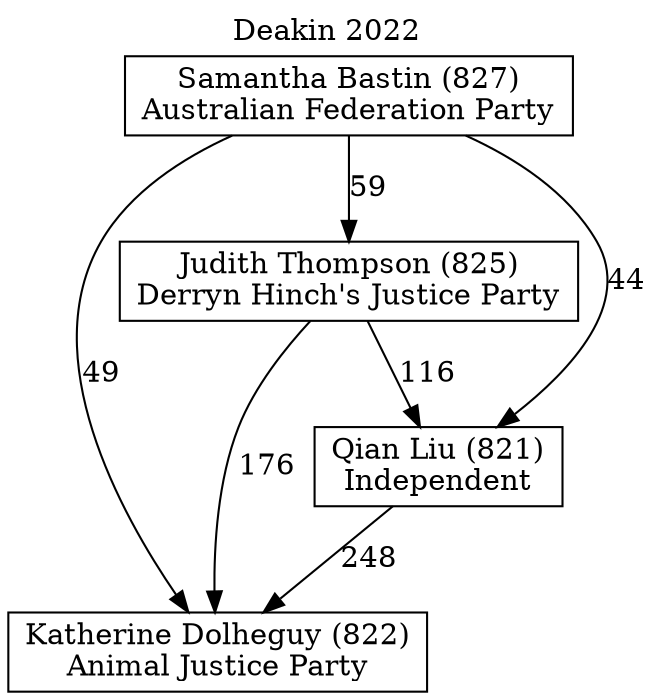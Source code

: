 // House preference flow
digraph "Katherine Dolheguy (822)_Deakin_2022" {
	graph [label="Deakin 2022" labelloc=t mclimit=10]
	node [shape=box]
	"Katherine Dolheguy (822)" [label="Katherine Dolheguy (822)
Animal Justice Party"]
	"Judith Thompson (825)" [label="Judith Thompson (825)
Derryn Hinch's Justice Party"]
	"Qian Liu (821)" [label="Qian Liu (821)
Independent"]
	"Samantha Bastin (827)" [label="Samantha Bastin (827)
Australian Federation Party"]
	"Judith Thompson (825)" -> "Qian Liu (821)" [label=116]
	"Samantha Bastin (827)" -> "Katherine Dolheguy (822)" [label=49]
	"Qian Liu (821)" -> "Katherine Dolheguy (822)" [label=248]
	"Samantha Bastin (827)" -> "Qian Liu (821)" [label=44]
	"Judith Thompson (825)" -> "Katherine Dolheguy (822)" [label=176]
	"Samantha Bastin (827)" -> "Judith Thompson (825)" [label=59]
}
